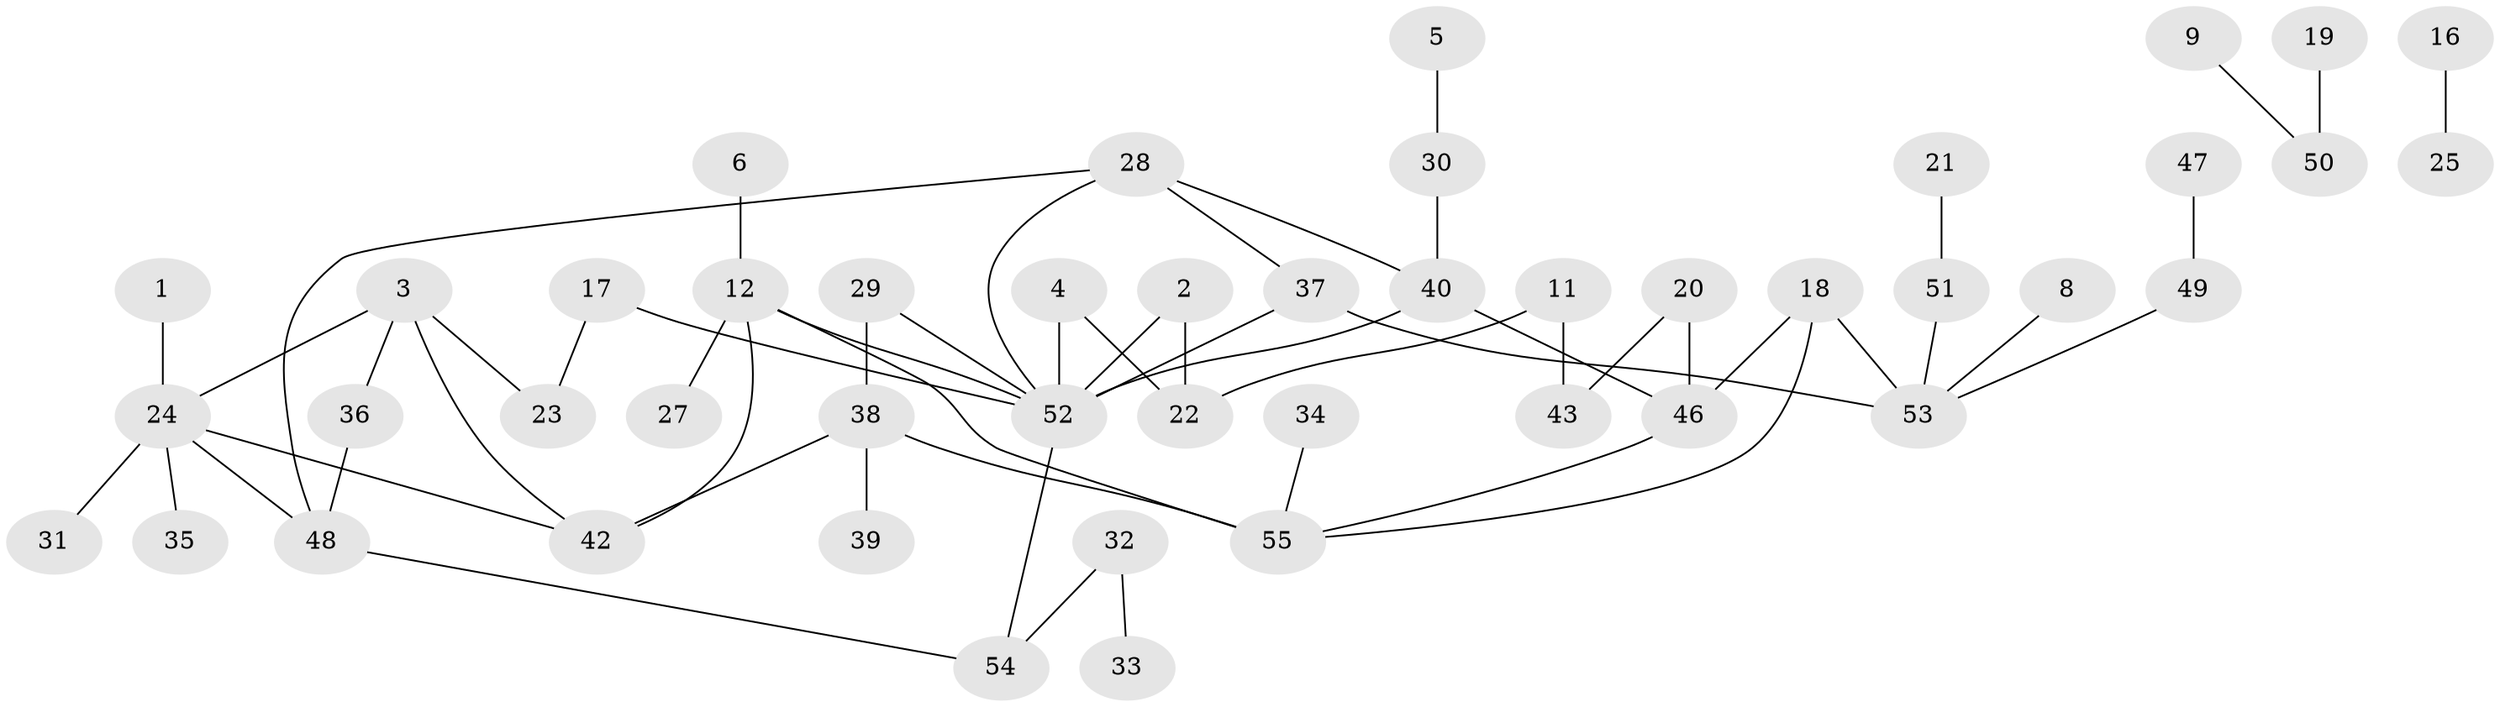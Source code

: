 // original degree distribution, {1: 0.2727272727272727, 2: 0.35454545454545455, 3: 0.16363636363636364, 4: 0.06363636363636363, 5: 0.03636363636363636, 0: 0.08181818181818182, 6: 0.00909090909090909, 7: 0.01818181818181818}
// Generated by graph-tools (version 1.1) at 2025/00/03/09/25 03:00:54]
// undirected, 46 vertices, 57 edges
graph export_dot {
graph [start="1"]
  node [color=gray90,style=filled];
  1;
  2;
  3;
  4;
  5;
  6;
  8;
  9;
  11;
  12;
  16;
  17;
  18;
  19;
  20;
  21;
  22;
  23;
  24;
  25;
  27;
  28;
  29;
  30;
  31;
  32;
  33;
  34;
  35;
  36;
  37;
  38;
  39;
  40;
  42;
  43;
  46;
  47;
  48;
  49;
  50;
  51;
  52;
  53;
  54;
  55;
  1 -- 24 [weight=1.0];
  2 -- 22 [weight=1.0];
  2 -- 52 [weight=1.0];
  3 -- 23 [weight=1.0];
  3 -- 24 [weight=1.0];
  3 -- 36 [weight=1.0];
  3 -- 42 [weight=1.0];
  4 -- 22 [weight=1.0];
  4 -- 52 [weight=1.0];
  5 -- 30 [weight=1.0];
  6 -- 12 [weight=1.0];
  8 -- 53 [weight=1.0];
  9 -- 50 [weight=1.0];
  11 -- 22 [weight=1.0];
  11 -- 43 [weight=1.0];
  12 -- 27 [weight=1.0];
  12 -- 42 [weight=1.0];
  12 -- 52 [weight=1.0];
  12 -- 55 [weight=1.0];
  16 -- 25 [weight=1.0];
  17 -- 23 [weight=1.0];
  17 -- 52 [weight=1.0];
  18 -- 46 [weight=1.0];
  18 -- 53 [weight=1.0];
  18 -- 55 [weight=1.0];
  19 -- 50 [weight=1.0];
  20 -- 43 [weight=1.0];
  20 -- 46 [weight=1.0];
  21 -- 51 [weight=1.0];
  24 -- 31 [weight=1.0];
  24 -- 35 [weight=1.0];
  24 -- 42 [weight=1.0];
  24 -- 48 [weight=1.0];
  28 -- 37 [weight=1.0];
  28 -- 40 [weight=1.0];
  28 -- 48 [weight=1.0];
  28 -- 52 [weight=1.0];
  29 -- 38 [weight=1.0];
  29 -- 52 [weight=1.0];
  30 -- 40 [weight=1.0];
  32 -- 33 [weight=1.0];
  32 -- 54 [weight=1.0];
  34 -- 55 [weight=1.0];
  36 -- 48 [weight=1.0];
  37 -- 52 [weight=1.0];
  37 -- 53 [weight=2.0];
  38 -- 39 [weight=1.0];
  38 -- 42 [weight=1.0];
  38 -- 55 [weight=2.0];
  40 -- 46 [weight=1.0];
  40 -- 52 [weight=1.0];
  46 -- 55 [weight=1.0];
  47 -- 49 [weight=1.0];
  48 -- 54 [weight=1.0];
  49 -- 53 [weight=1.0];
  51 -- 53 [weight=1.0];
  52 -- 54 [weight=1.0];
}
